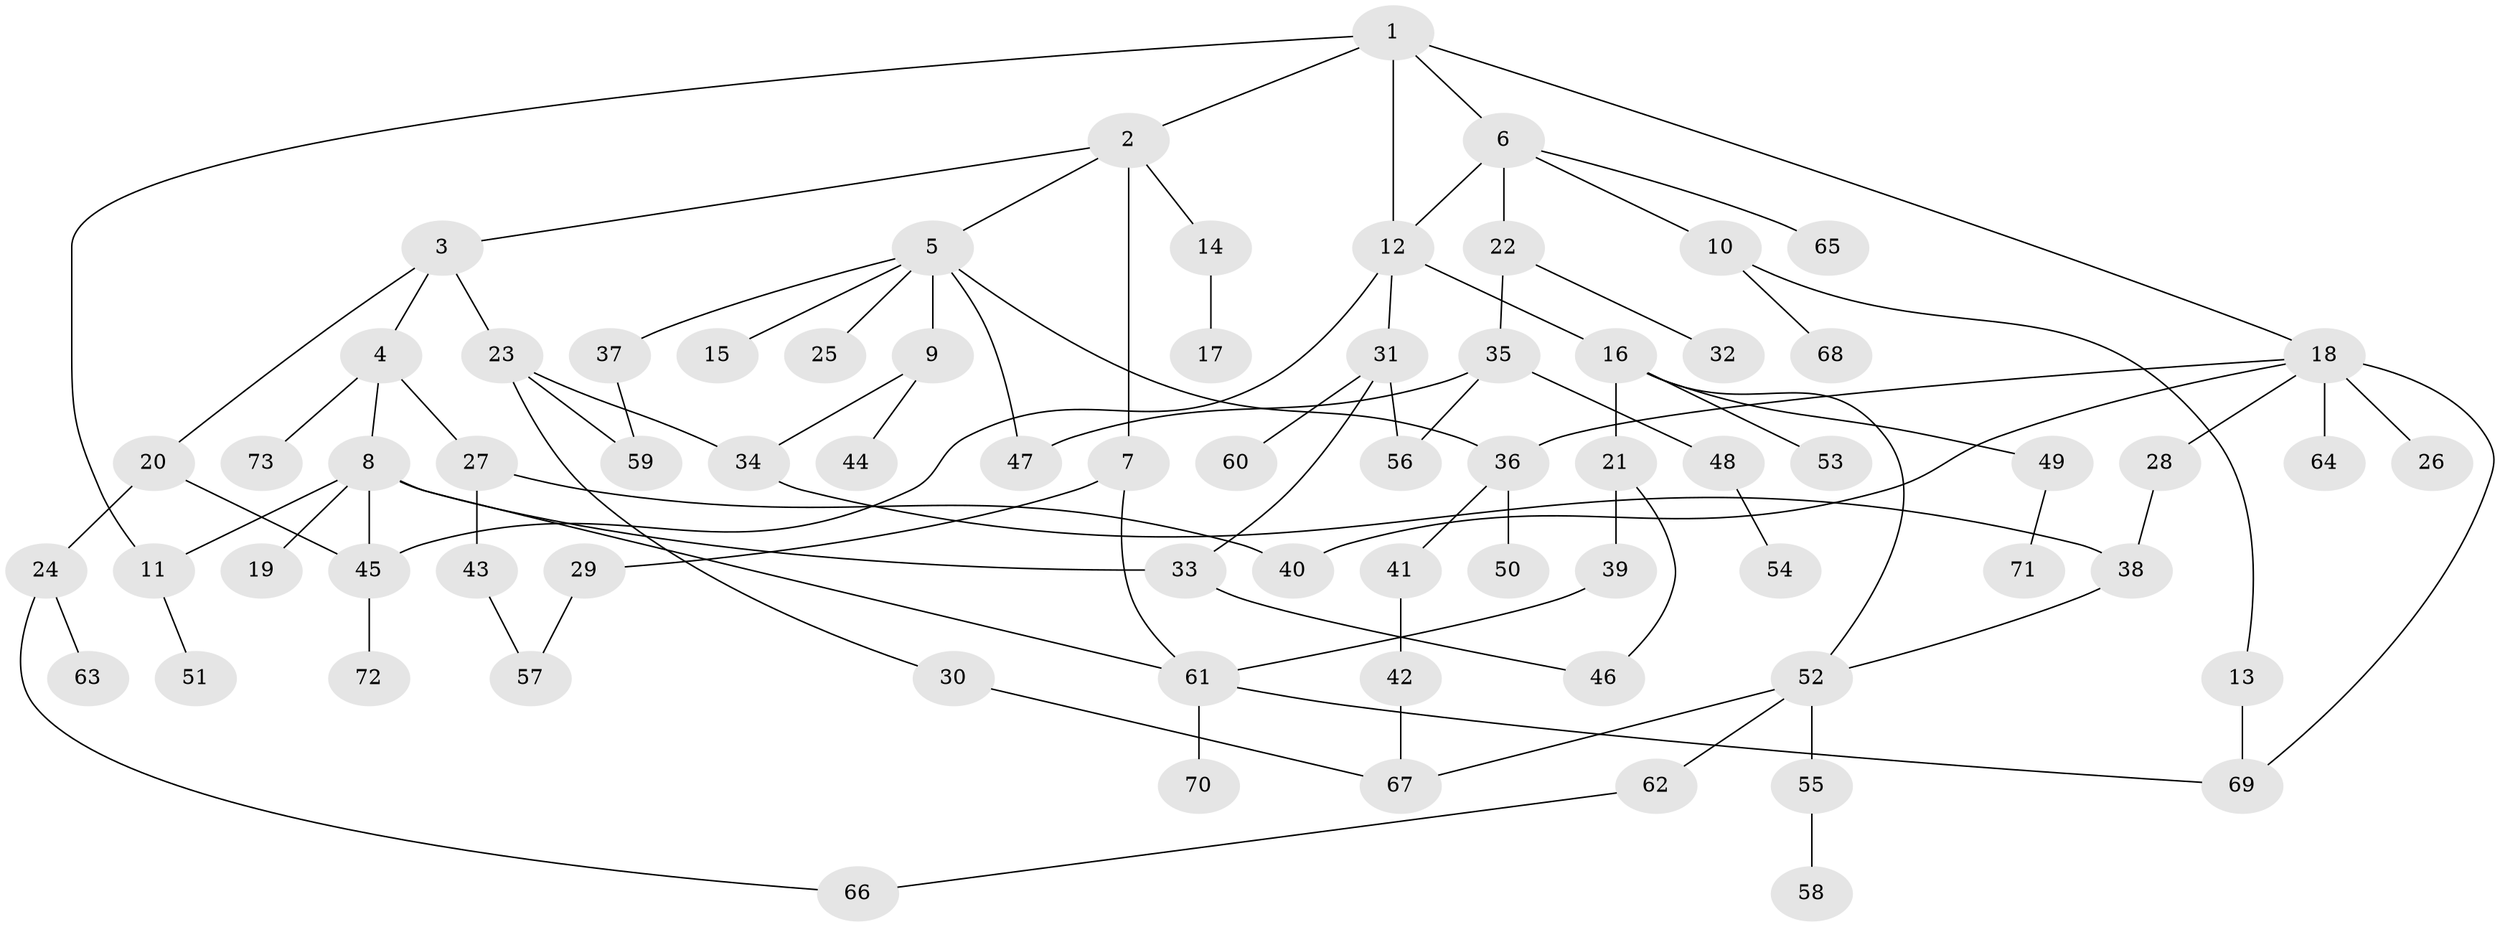// coarse degree distribution, {7: 0.044444444444444446, 6: 0.08888888888888889, 5: 0.044444444444444446, 3: 0.17777777777777778, 9: 0.022222222222222223, 2: 0.26666666666666666, 4: 0.06666666666666667, 1: 0.28888888888888886}
// Generated by graph-tools (version 1.1) at 2025/51/02/27/25 19:51:37]
// undirected, 73 vertices, 94 edges
graph export_dot {
graph [start="1"]
  node [color=gray90,style=filled];
  1;
  2;
  3;
  4;
  5;
  6;
  7;
  8;
  9;
  10;
  11;
  12;
  13;
  14;
  15;
  16;
  17;
  18;
  19;
  20;
  21;
  22;
  23;
  24;
  25;
  26;
  27;
  28;
  29;
  30;
  31;
  32;
  33;
  34;
  35;
  36;
  37;
  38;
  39;
  40;
  41;
  42;
  43;
  44;
  45;
  46;
  47;
  48;
  49;
  50;
  51;
  52;
  53;
  54;
  55;
  56;
  57;
  58;
  59;
  60;
  61;
  62;
  63;
  64;
  65;
  66;
  67;
  68;
  69;
  70;
  71;
  72;
  73;
  1 -- 2;
  1 -- 6;
  1 -- 11;
  1 -- 12;
  1 -- 18;
  2 -- 3;
  2 -- 5;
  2 -- 7;
  2 -- 14;
  3 -- 4;
  3 -- 20;
  3 -- 23;
  4 -- 8;
  4 -- 27;
  4 -- 73;
  5 -- 9;
  5 -- 15;
  5 -- 25;
  5 -- 37;
  5 -- 47;
  5 -- 36;
  6 -- 10;
  6 -- 22;
  6 -- 65;
  6 -- 12;
  7 -- 29;
  7 -- 61;
  8 -- 19;
  8 -- 11;
  8 -- 61;
  8 -- 45;
  8 -- 33;
  9 -- 44;
  9 -- 34;
  10 -- 13;
  10 -- 68;
  11 -- 51;
  12 -- 16;
  12 -- 31;
  12 -- 45;
  13 -- 69;
  14 -- 17;
  16 -- 21;
  16 -- 49;
  16 -- 53;
  16 -- 52;
  18 -- 26;
  18 -- 28;
  18 -- 36;
  18 -- 40;
  18 -- 64;
  18 -- 69;
  20 -- 24;
  20 -- 45;
  21 -- 39;
  21 -- 46;
  22 -- 32;
  22 -- 35;
  23 -- 30;
  23 -- 34;
  23 -- 59;
  24 -- 63;
  24 -- 66;
  27 -- 43;
  27 -- 40;
  28 -- 38;
  29 -- 57;
  30 -- 67;
  31 -- 33;
  31 -- 60;
  31 -- 56;
  33 -- 46;
  34 -- 38;
  35 -- 48;
  35 -- 56;
  35 -- 47;
  36 -- 41;
  36 -- 50;
  37 -- 59;
  38 -- 52;
  39 -- 61;
  41 -- 42;
  42 -- 67;
  43 -- 57;
  45 -- 72;
  48 -- 54;
  49 -- 71;
  52 -- 55;
  52 -- 62;
  52 -- 67;
  55 -- 58;
  61 -- 69;
  61 -- 70;
  62 -- 66;
}

